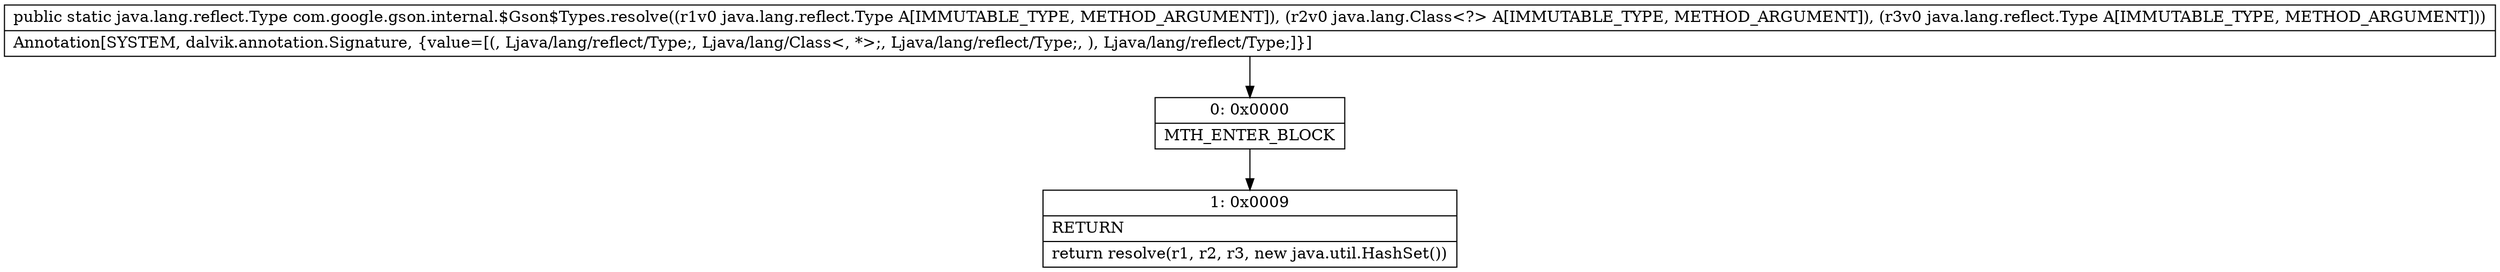 digraph "CFG forcom.google.gson.internal.$Gson$Types.resolve(Ljava\/lang\/reflect\/Type;Ljava\/lang\/Class;Ljava\/lang\/reflect\/Type;)Ljava\/lang\/reflect\/Type;" {
Node_0 [shape=record,label="{0\:\ 0x0000|MTH_ENTER_BLOCK\l}"];
Node_1 [shape=record,label="{1\:\ 0x0009|RETURN\l|return resolve(r1, r2, r3, new java.util.HashSet())\l}"];
MethodNode[shape=record,label="{public static java.lang.reflect.Type com.google.gson.internal.$Gson$Types.resolve((r1v0 java.lang.reflect.Type A[IMMUTABLE_TYPE, METHOD_ARGUMENT]), (r2v0 java.lang.Class\<?\> A[IMMUTABLE_TYPE, METHOD_ARGUMENT]), (r3v0 java.lang.reflect.Type A[IMMUTABLE_TYPE, METHOD_ARGUMENT]))  | Annotation[SYSTEM, dalvik.annotation.Signature, \{value=[(, Ljava\/lang\/reflect\/Type;, Ljava\/lang\/Class\<, *\>;, Ljava\/lang\/reflect\/Type;, ), Ljava\/lang\/reflect\/Type;]\}]\l}"];
MethodNode -> Node_0;
Node_0 -> Node_1;
}

